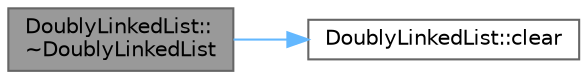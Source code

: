 digraph "DoublyLinkedList::~DoublyLinkedList"
{
 // INTERACTIVE_SVG=YES
 // LATEX_PDF_SIZE
  bgcolor="transparent";
  edge [fontname=Helvetica,fontsize=10,labelfontname=Helvetica,labelfontsize=10];
  node [fontname=Helvetica,fontsize=10,shape=box,height=0.2,width=0.4];
  rankdir="LR";
  Node1 [id="Node000001",label="DoublyLinkedList::\l~DoublyLinkedList",height=0.2,width=0.4,color="gray40", fillcolor="grey60", style="filled", fontcolor="black",tooltip=" "];
  Node1 -> Node2 [id="edge1_Node000001_Node000002",color="steelblue1",style="solid",tooltip=" "];
  Node2 [id="Node000002",label="DoublyLinkedList::clear",height=0.2,width=0.4,color="grey40", fillcolor="white", style="filled",URL="$class_doubly_linked_list.html#a721a85d80d21942c74a5b834f8e1d08b",tooltip=" "];
}
